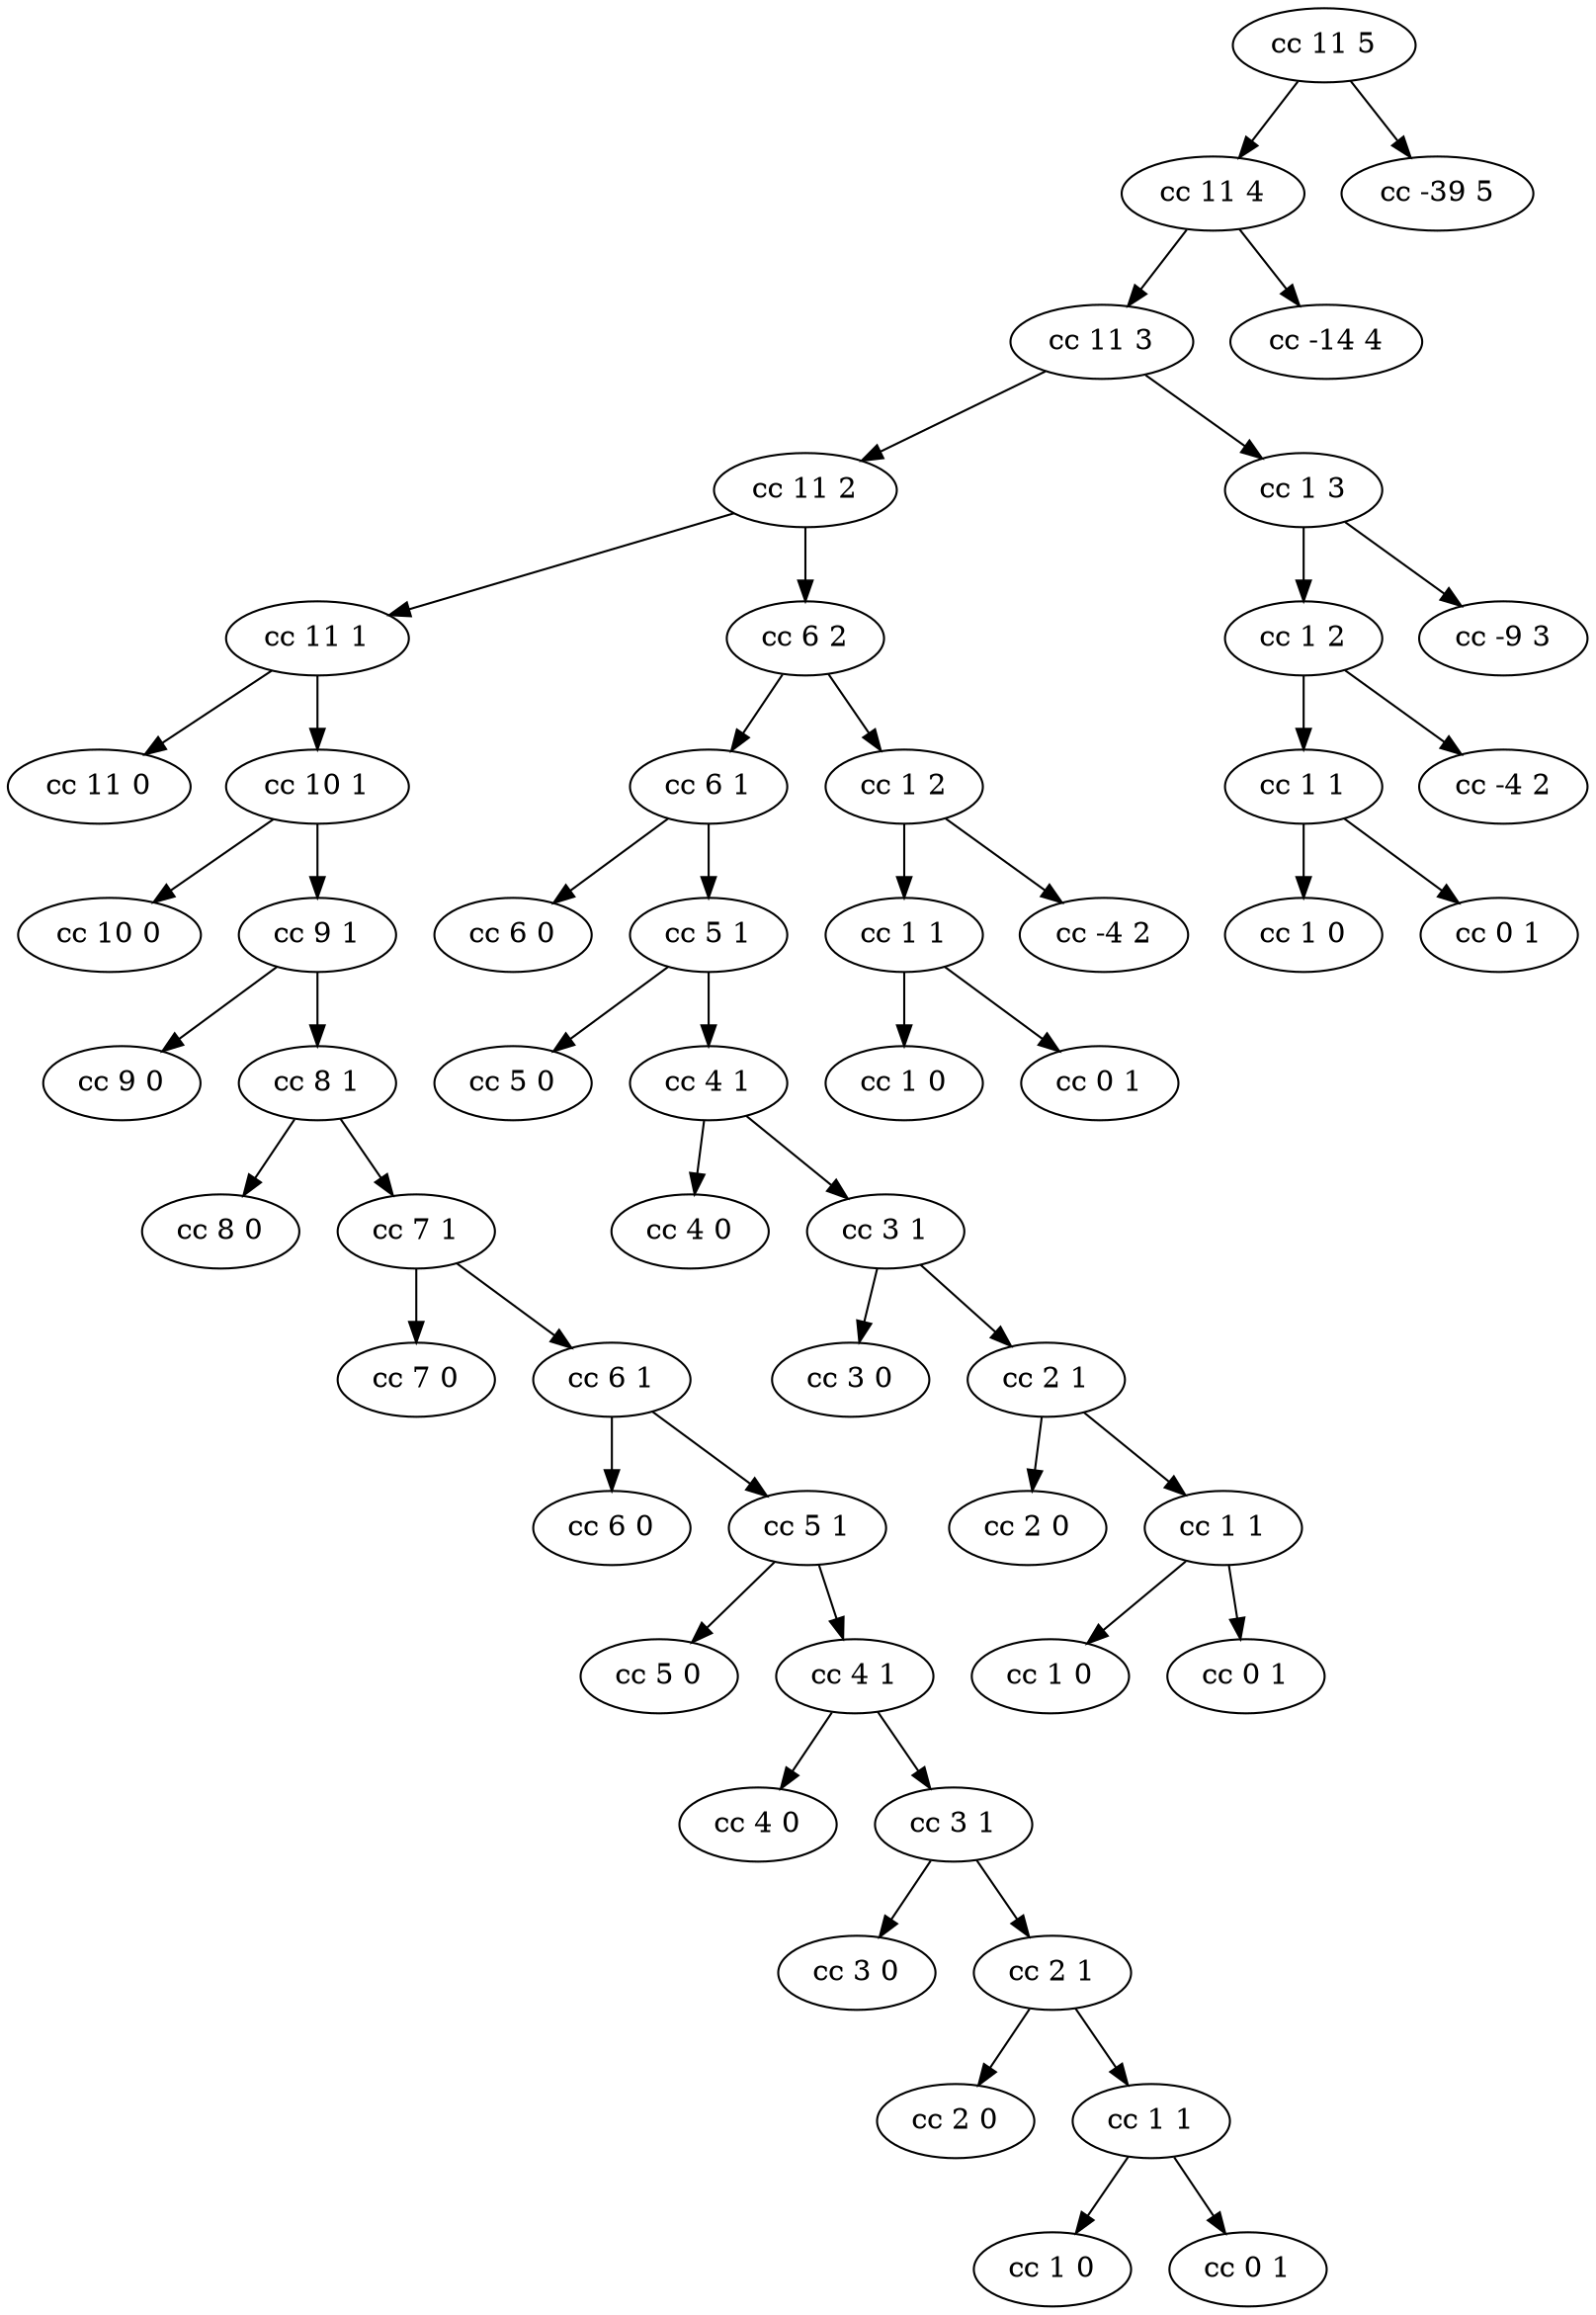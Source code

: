 digraph G {
node0[label = "cc 11 5"]
node1[label = "cc 11 4"]
node2[label = "cc 11 3"]
node3[label = "cc 11 2"]
node4[label = "cc 11 1"]
node5[label = "cc 11 0"]
node6[label = "cc 10 1"]
node7[label = "cc 10 0"]
node8[label = "cc 9 1"]
node9[label = "cc 9 0"]
node10[label = "cc 8 1"]
node11[label = "cc 8 0"]
node12[label = "cc 7 1"]
node13[label = "cc 7 0"]
node14[label = "cc 6 1"]
node15[label = "cc 6 0"]
node16[label = "cc 5 1"]
node17[label = "cc 5 0"]
node18[label = "cc 4 1"]
node19[label = "cc 4 0"]
node20[label = "cc 3 1"]
node21[label = "cc 3 0"]
node22[label = "cc 2 1"]
node23[label = "cc 2 0"]
node24[label = "cc 1 1"]
node25[label = "cc 1 0"]
node26[label = "cc 0 1"]
node27[label = "cc 6 2"]
node28[label = "cc 6 1"]
node29[label = "cc 6 0"]
node30[label = "cc 5 1"]
node31[label = "cc 5 0"]
node32[label = "cc 4 1"]
node33[label = "cc 4 0"]
node34[label = "cc 3 1"]
node35[label = "cc 3 0"]
node36[label = "cc 2 1"]
node37[label = "cc 2 0"]
node38[label = "cc 1 1"]
node39[label = "cc 1 0"]
node40[label = "cc 0 1"]
node41[label = "cc 1 2"]
node42[label = "cc 1 1"]
node43[label = "cc 1 0"]
node44[label = "cc 0 1"]
node45[label = "cc -4 2"]
node46[label = "cc 1 3"]
node47[label = "cc 1 2"]
node48[label = "cc 1 1"]
node49[label = "cc 1 0"]
node50[label = "cc 0 1"]
node51[label = "cc -4 2"]
node52[label = "cc -9 3"]
node53[label = "cc -14 4"]
node54[label = "cc -39 5"]
node0 -> node1
node1 -> node2
node2 -> node3
node3 -> node4
node4 -> node5
node4 -> node6
node6 -> node7
node6 -> node8
node8 -> node9
node8 -> node10
node10 -> node11
node10 -> node12
node12 -> node13
node12 -> node14
node14 -> node15
node14 -> node16
node16 -> node17
node16 -> node18
node18 -> node19
node18 -> node20
node20 -> node21
node20 -> node22
node22 -> node23
node22 -> node24
node24 -> node25
node24 -> node26
node3 -> node27
node27 -> node28
node28 -> node29
node28 -> node30
node30 -> node31
node30 -> node32
node32 -> node33
node32 -> node34
node34 -> node35
node34 -> node36
node36 -> node37
node36 -> node38
node38 -> node39
node38 -> node40
node27 -> node41
node41 -> node42
node42 -> node43
node42 -> node44
node41 -> node45
node2 -> node46
node46 -> node47
node47 -> node48
node48 -> node49
node48 -> node50
node47 -> node51
node46 -> node52
node1 -> node53
node0 -> node54
}
